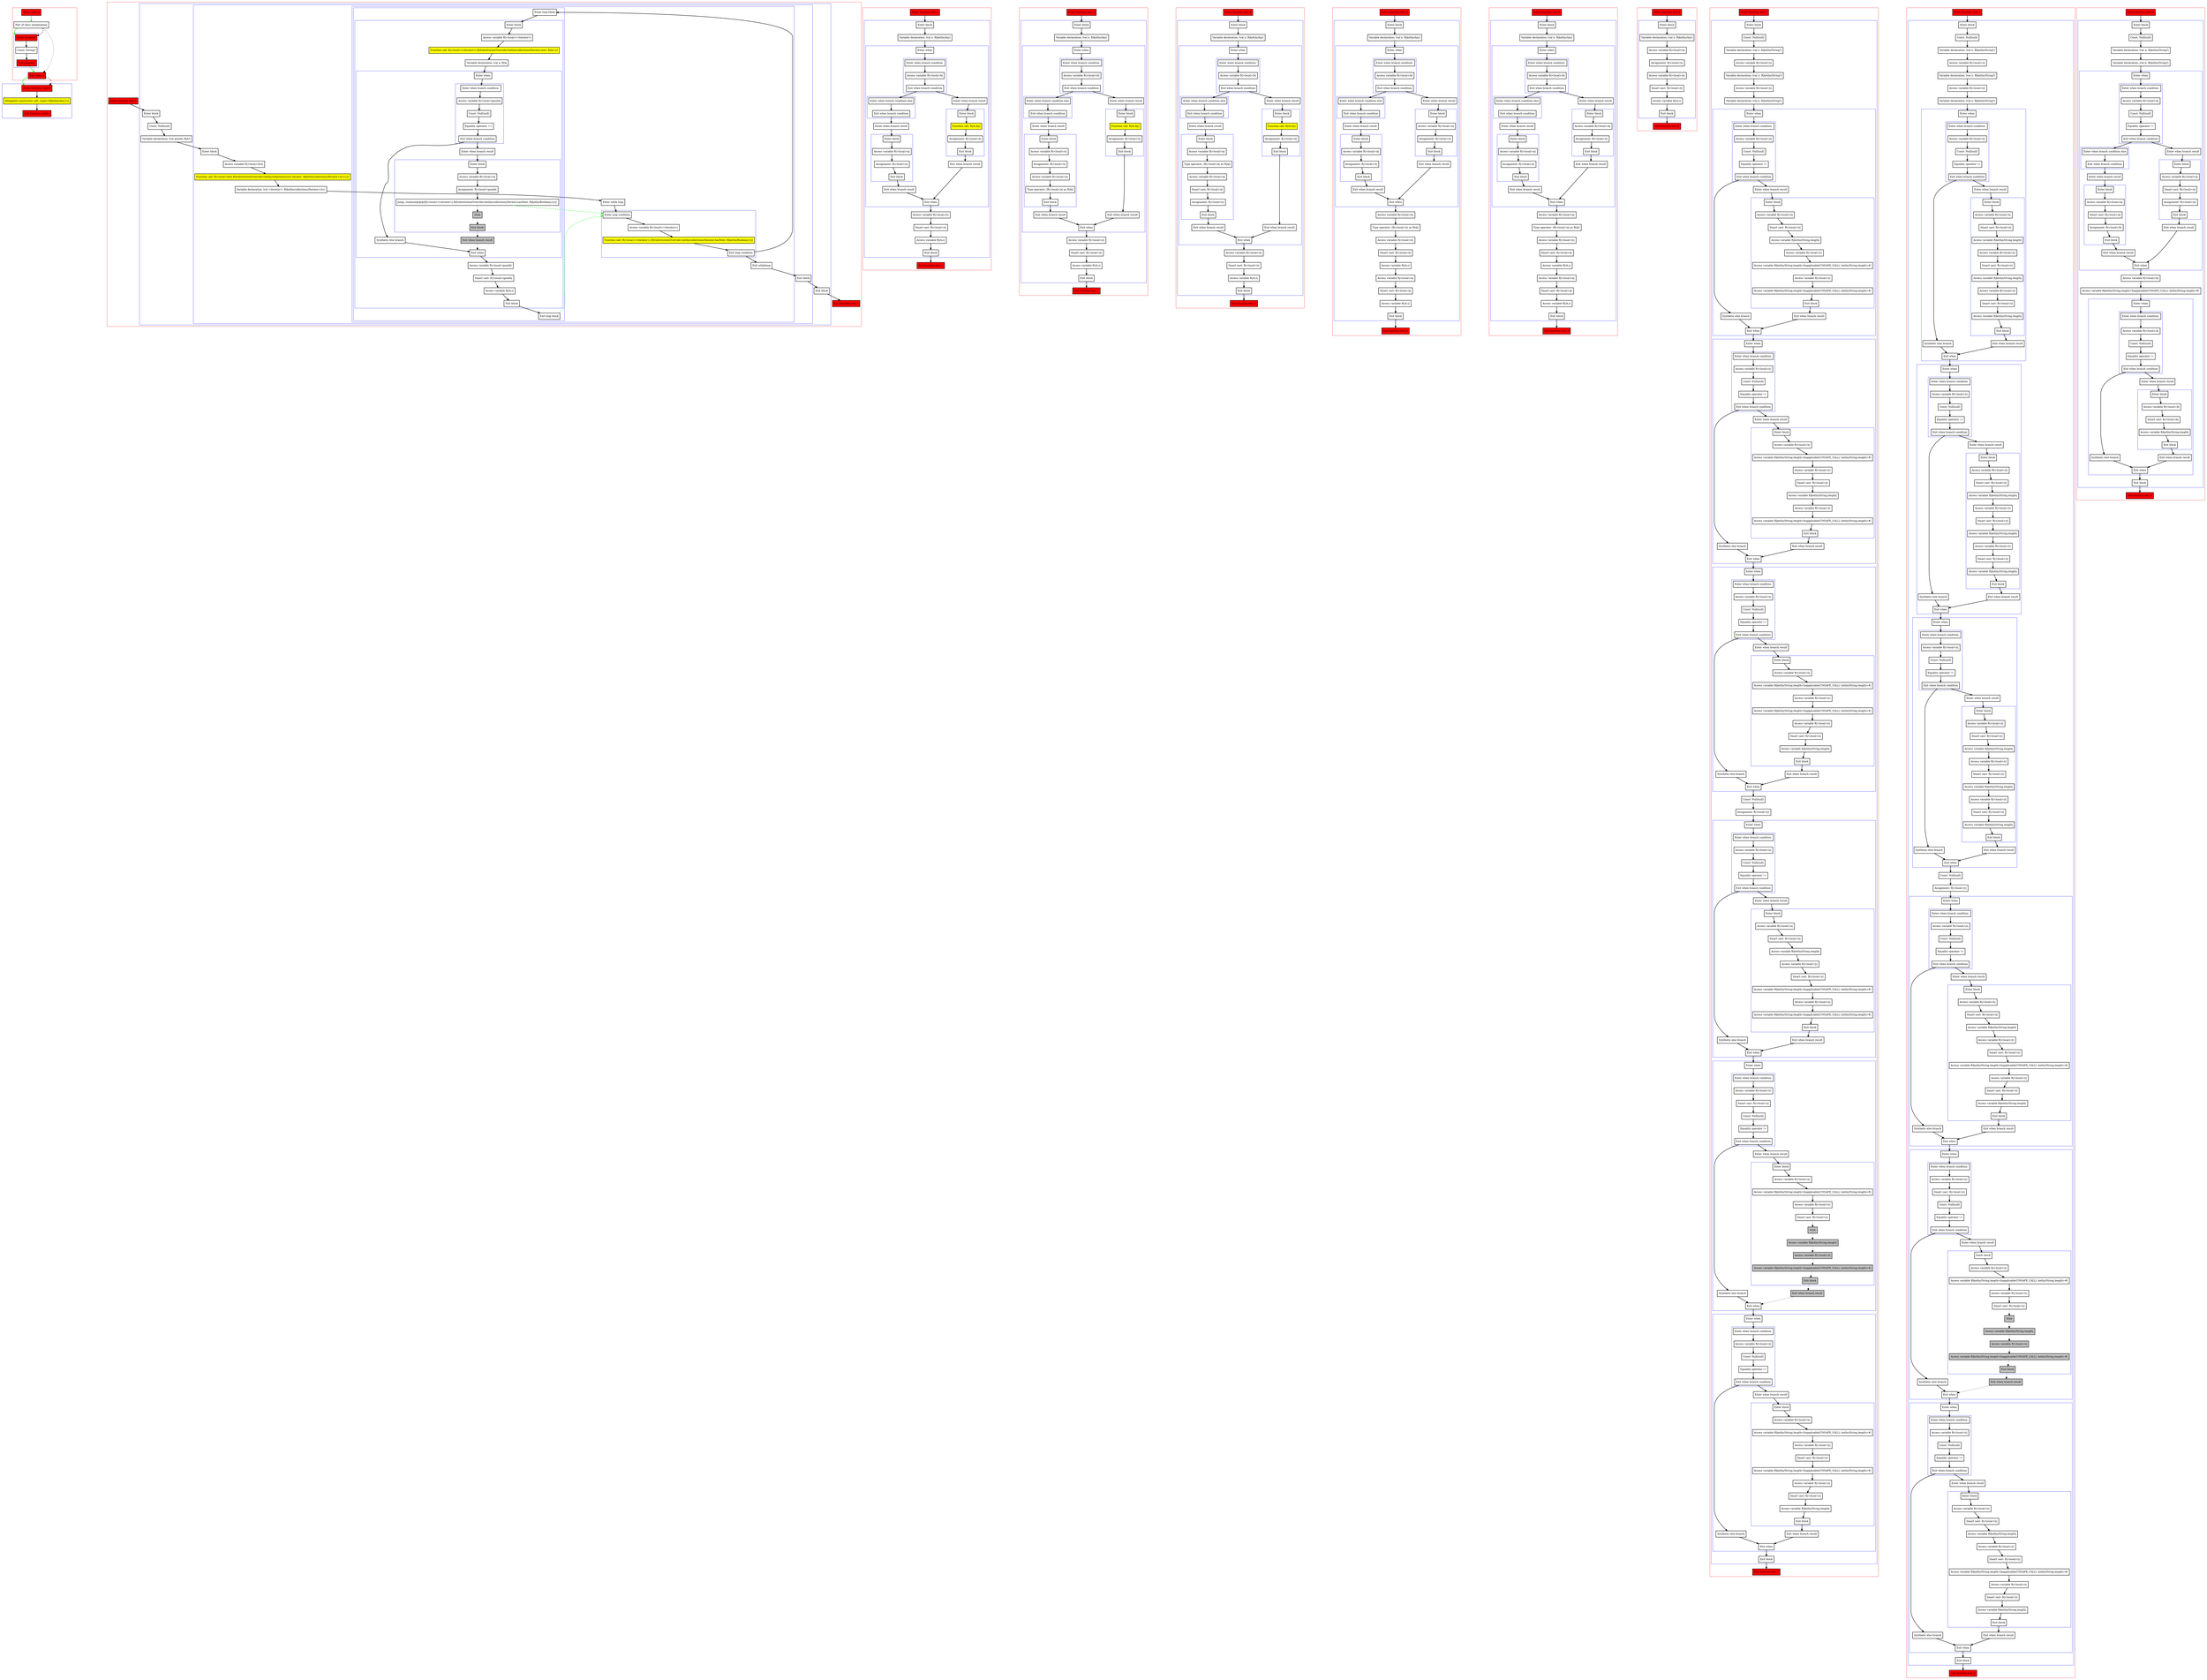 digraph boundSmartcastsInBranches_kt {
    graph [nodesep=3]
    node [shape=box penwidth=2]
    edge [penwidth=2]

    subgraph cluster_0 {
        color=red
        6 [label="Enter class A" style="filled" fillcolor=red];
        7 [label="Part of class initialization"];
        subgraph cluster_1 {
            color=blue
            3 [label="Enter property" style="filled" fillcolor=red];
            4 [label="Const: String()"];
            5 [label="Exit property" style="filled" fillcolor=red];
        }
        8 [label="Exit class A" style="filled" fillcolor=red];
    }
    subgraph cluster_2 {
        color=blue
        0 [label="Enter function <init>" style="filled" fillcolor=red];
        1 [label="Delegated constructor call: super<R|kotlin/Any|>()" style="filled" fillcolor=yellow];
        2 [label="Exit function <init>" style="filled" fillcolor=red];
    }
    6 -> {7} [color=green];
    7 -> {3} [color=green];
    7 -> {8} [style=dotted];
    7 -> {3} [style=dashed];
    8 -> {0} [color=green];
    8 -> {0} [style=dashed];
    3 -> {4};
    4 -> {5};
    5 -> {8} [color=green];
    0 -> {1};
    1 -> {2};

    subgraph cluster_3 {
        color=red
        9 [label="Enter function test_0" style="filled" fillcolor=red];
        subgraph cluster_4 {
            color=blue
            10 [label="Enter block"];
            11 [label="Const: Null(null)"];
            12 [label="Variable declaration: lvar goodA: R|A?|"];
            subgraph cluster_5 {
                color=blue
                13 [label="Enter block"];
                14 [label="Access variable R|<local>/list|"];
                15 [label="Function call: R|<local>/list|.R|SubstitutionOverride<kotlin/collections/List.iterator: R|kotlin/collections/Iterator<A>|>|()" style="filled" fillcolor=yellow];
                16 [label="Variable declaration: lval <iterator>: R|kotlin/collections/Iterator<A>|"];
                subgraph cluster_6 {
                    color=blue
                    17 [label="Enter while loop"];
                    subgraph cluster_7 {
                        color=blue
                        18 [label="Enter loop condition"];
                        19 [label="Access variable R|<local>/<iterator>|"];
                        20 [label="Function call: R|<local>/<iterator>|.R|SubstitutionOverride<kotlin/collections/Iterator.hasNext: R|kotlin/Boolean|>|()" style="filled" fillcolor=yellow];
                        21 [label="Exit loop condition"];
                    }
                    subgraph cluster_8 {
                        color=blue
                        22 [label="Enter loop block"];
                        subgraph cluster_9 {
                            color=blue
                            23 [label="Enter block"];
                            24 [label="Access variable R|<local>/<iterator>|"];
                            25 [label="Function call: R|<local>/<iterator>|.R|SubstitutionOverride<kotlin/collections/Iterator.next: R|A|>|()" style="filled" fillcolor=yellow];
                            26 [label="Variable declaration: lval a: R|A|"];
                            subgraph cluster_10 {
                                color=blue
                                27 [label="Enter when"];
                                subgraph cluster_11 {
                                    color=blue
                                    28 [label="Enter when branch condition "];
                                    29 [label="Access variable R|<local>/goodA|"];
                                    30 [label="Const: Null(null)"];
                                    31 [label="Equality operator =="];
                                    32 [label="Exit when branch condition"];
                                }
                                33 [label="Synthetic else branch"];
                                34 [label="Enter when branch result"];
                                subgraph cluster_12 {
                                    color=blue
                                    35 [label="Enter block"];
                                    36 [label="Access variable R|<local>/a|"];
                                    37 [label="Assignment: R|<local>/goodA|"];
                                    38 [label="Jump: continue@@@[R|<local>/<iterator>|.R|SubstitutionOverride<kotlin/collections/Iterator.hasNext: R|kotlin/Boolean|>|()] "];
                                    39 [label="Stub" style="filled" fillcolor=gray];
                                    40 [label="Exit block" style="filled" fillcolor=gray];
                                }
                                41 [label="Exit when branch result" style="filled" fillcolor=gray];
                                42 [label="Exit when"];
                            }
                            43 [label="Access variable R|<local>/goodA|"];
                            44 [label="Smart cast: R|<local>/goodA|"];
                            45 [label="Access variable R|/A.s|"];
                            46 [label="Exit block"];
                        }
                        47 [label="Exit loop block"];
                    }
                    48 [label="Exit whileloop"];
                }
                49 [label="Exit block"];
            }
            50 [label="Exit block"];
        }
        51 [label="Exit function test_0" style="filled" fillcolor=red];
    }
    9 -> {10};
    10 -> {11};
    11 -> {12};
    12 -> {13};
    13 -> {14};
    14 -> {15};
    15 -> {16};
    16 -> {17};
    17 -> {18};
    18 -> {19};
    19 -> {20};
    20 -> {21};
    21 -> {22 48};
    22 -> {23};
    23 -> {24};
    24 -> {25};
    25 -> {26};
    26 -> {27};
    27 -> {28};
    28 -> {29};
    29 -> {30};
    30 -> {31};
    31 -> {32};
    32 -> {33 34};
    33 -> {42};
    34 -> {35};
    35 -> {36};
    36 -> {37};
    37 -> {38};
    38 -> {18} [color=green style=dashed];
    38 -> {39} [style=dotted];
    39 -> {40} [style=dotted];
    40 -> {41} [style=dotted];
    41 -> {42} [style=dotted];
    42 -> {43};
    43 -> {44};
    44 -> {45};
    45 -> {46};
    46 -> {47};
    47 -> {18} [color=green style=dashed];
    48 -> {49};
    49 -> {50};
    50 -> {51};

    subgraph cluster_13 {
        color=red
        52 [label="Enter function test_1" style="filled" fillcolor=red];
        subgraph cluster_14 {
            color=blue
            53 [label="Enter block"];
            54 [label="Variable declaration: lval x: R|kotlin/Any|"];
            subgraph cluster_15 {
                color=blue
                55 [label="Enter when"];
                subgraph cluster_16 {
                    color=blue
                    56 [label="Enter when branch condition "];
                    57 [label="Access variable R|<local>/b|"];
                    58 [label="Exit when branch condition"];
                }
                subgraph cluster_17 {
                    color=blue
                    59 [label="Enter when branch condition else"];
                    60 [label="Exit when branch condition"];
                }
                61 [label="Enter when branch result"];
                subgraph cluster_18 {
                    color=blue
                    62 [label="Enter block"];
                    63 [label="Access variable R|<local>/a|"];
                    64 [label="Assignment: R|<local>/x|"];
                    65 [label="Exit block"];
                }
                66 [label="Exit when branch result"];
                67 [label="Enter when branch result"];
                subgraph cluster_19 {
                    color=blue
                    68 [label="Enter block"];
                    69 [label="Function call: R|/A.A|()" style="filled" fillcolor=yellow];
                    70 [label="Assignment: R|<local>/x|"];
                    71 [label="Exit block"];
                }
                72 [label="Exit when branch result"];
                73 [label="Exit when"];
            }
            74 [label="Access variable R|<local>/x|"];
            75 [label="Smart cast: R|<local>/x|"];
            76 [label="Access variable R|/A.s|"];
            77 [label="Exit block"];
        }
        78 [label="Exit function test_1" style="filled" fillcolor=red];
    }
    52 -> {53};
    53 -> {54};
    54 -> {55};
    55 -> {56};
    56 -> {57};
    57 -> {58};
    58 -> {59 67};
    59 -> {60};
    60 -> {61};
    61 -> {62};
    62 -> {63};
    63 -> {64};
    64 -> {65};
    65 -> {66};
    66 -> {73};
    67 -> {68};
    68 -> {69};
    69 -> {70};
    70 -> {71};
    71 -> {72};
    72 -> {73};
    73 -> {74};
    74 -> {75};
    75 -> {76};
    76 -> {77};
    77 -> {78};

    subgraph cluster_20 {
        color=red
        79 [label="Enter function test_2" style="filled" fillcolor=red];
        subgraph cluster_21 {
            color=blue
            80 [label="Enter block"];
            81 [label="Variable declaration: lval x: R|kotlin/Any|"];
            subgraph cluster_22 {
                color=blue
                82 [label="Enter when"];
                subgraph cluster_23 {
                    color=blue
                    83 [label="Enter when branch condition "];
                    84 [label="Access variable R|<local>/b|"];
                    85 [label="Exit when branch condition"];
                }
                subgraph cluster_24 {
                    color=blue
                    86 [label="Enter when branch condition else"];
                    87 [label="Exit when branch condition"];
                }
                88 [label="Enter when branch result"];
                subgraph cluster_25 {
                    color=blue
                    89 [label="Enter block"];
                    90 [label="Access variable R|<local>/a|"];
                    91 [label="Assignment: R|<local>/x|"];
                    92 [label="Access variable R|<local>/a|"];
                    93 [label="Type operator: (R|<local>/a| as R|A|)"];
                    94 [label="Exit block"];
                }
                95 [label="Exit when branch result"];
                96 [label="Enter when branch result"];
                subgraph cluster_26 {
                    color=blue
                    97 [label="Enter block"];
                    98 [label="Function call: R|/A.A|()" style="filled" fillcolor=yellow];
                    99 [label="Assignment: R|<local>/x|"];
                    100 [label="Exit block"];
                }
                101 [label="Exit when branch result"];
                102 [label="Exit when"];
            }
            103 [label="Access variable R|<local>/x|"];
            104 [label="Smart cast: R|<local>/x|"];
            105 [label="Access variable R|/A.s|"];
            106 [label="Exit block"];
        }
        107 [label="Exit function test_2" style="filled" fillcolor=red];
    }
    79 -> {80};
    80 -> {81};
    81 -> {82};
    82 -> {83};
    83 -> {84};
    84 -> {85};
    85 -> {86 96};
    86 -> {87};
    87 -> {88};
    88 -> {89};
    89 -> {90};
    90 -> {91};
    91 -> {92};
    92 -> {93};
    93 -> {94};
    94 -> {95};
    95 -> {102};
    96 -> {97};
    97 -> {98};
    98 -> {99};
    99 -> {100};
    100 -> {101};
    101 -> {102};
    102 -> {103};
    103 -> {104};
    104 -> {105};
    105 -> {106};
    106 -> {107};

    subgraph cluster_27 {
        color=red
        108 [label="Enter function test_3" style="filled" fillcolor=red];
        subgraph cluster_28 {
            color=blue
            109 [label="Enter block"];
            110 [label="Variable declaration: lval x: R|kotlin/Any|"];
            subgraph cluster_29 {
                color=blue
                111 [label="Enter when"];
                subgraph cluster_30 {
                    color=blue
                    112 [label="Enter when branch condition "];
                    113 [label="Access variable R|<local>/b|"];
                    114 [label="Exit when branch condition"];
                }
                subgraph cluster_31 {
                    color=blue
                    115 [label="Enter when branch condition else"];
                    116 [label="Exit when branch condition"];
                }
                117 [label="Enter when branch result"];
                subgraph cluster_32 {
                    color=blue
                    118 [label="Enter block"];
                    119 [label="Access variable R|<local>/a|"];
                    120 [label="Type operator: (R|<local>/a| as R|A|)"];
                    121 [label="Access variable R|<local>/a|"];
                    122 [label="Smart cast: R|<local>/a|"];
                    123 [label="Assignment: R|<local>/x|"];
                    124 [label="Exit block"];
                }
                125 [label="Exit when branch result"];
                126 [label="Enter when branch result"];
                subgraph cluster_33 {
                    color=blue
                    127 [label="Enter block"];
                    128 [label="Function call: R|/A.A|()" style="filled" fillcolor=yellow];
                    129 [label="Assignment: R|<local>/x|"];
                    130 [label="Exit block"];
                }
                131 [label="Exit when branch result"];
                132 [label="Exit when"];
            }
            133 [label="Access variable R|<local>/x|"];
            134 [label="Smart cast: R|<local>/x|"];
            135 [label="Access variable R|/A.s|"];
            136 [label="Exit block"];
        }
        137 [label="Exit function test_3" style="filled" fillcolor=red];
    }
    108 -> {109};
    109 -> {110};
    110 -> {111};
    111 -> {112};
    112 -> {113};
    113 -> {114};
    114 -> {115 126};
    115 -> {116};
    116 -> {117};
    117 -> {118};
    118 -> {119};
    119 -> {120};
    120 -> {121};
    121 -> {122};
    122 -> {123};
    123 -> {124};
    124 -> {125};
    125 -> {132};
    126 -> {127};
    127 -> {128};
    128 -> {129};
    129 -> {130};
    130 -> {131};
    131 -> {132};
    132 -> {133};
    133 -> {134};
    134 -> {135};
    135 -> {136};
    136 -> {137};

    subgraph cluster_34 {
        color=red
        138 [label="Enter function test_4" style="filled" fillcolor=red];
        subgraph cluster_35 {
            color=blue
            139 [label="Enter block"];
            140 [label="Variable declaration: lval x: R|kotlin/Any|"];
            subgraph cluster_36 {
                color=blue
                141 [label="Enter when"];
                subgraph cluster_37 {
                    color=blue
                    142 [label="Enter when branch condition "];
                    143 [label="Access variable R|<local>/b|"];
                    144 [label="Exit when branch condition"];
                }
                subgraph cluster_38 {
                    color=blue
                    145 [label="Enter when branch condition else"];
                    146 [label="Exit when branch condition"];
                }
                147 [label="Enter when branch result"];
                subgraph cluster_39 {
                    color=blue
                    148 [label="Enter block"];
                    149 [label="Access variable R|<local>/a|"];
                    150 [label="Assignment: R|<local>/x|"];
                    151 [label="Exit block"];
                }
                152 [label="Exit when branch result"];
                153 [label="Enter when branch result"];
                subgraph cluster_40 {
                    color=blue
                    154 [label="Enter block"];
                    155 [label="Access variable R|<local>/a|"];
                    156 [label="Assignment: R|<local>/x|"];
                    157 [label="Exit block"];
                }
                158 [label="Exit when branch result"];
                159 [label="Exit when"];
            }
            160 [label="Access variable R|<local>/x|"];
            161 [label="Type operator: (R|<local>/x| as R|A|)"];
            162 [label="Access variable R|<local>/x|"];
            163 [label="Smart cast: R|<local>/x|"];
            164 [label="Access variable R|/A.s|"];
            165 [label="Access variable R|<local>/a|"];
            166 [label="Smart cast: R|<local>/a|"];
            167 [label="Access variable R|/A.s|"];
            168 [label="Exit block"];
        }
        169 [label="Exit function test_4" style="filled" fillcolor=red];
    }
    138 -> {139};
    139 -> {140};
    140 -> {141};
    141 -> {142};
    142 -> {143};
    143 -> {144};
    144 -> {145 153};
    145 -> {146};
    146 -> {147};
    147 -> {148};
    148 -> {149};
    149 -> {150};
    150 -> {151};
    151 -> {152};
    152 -> {159};
    153 -> {154};
    154 -> {155};
    155 -> {156};
    156 -> {157};
    157 -> {158};
    158 -> {159};
    159 -> {160};
    160 -> {161};
    161 -> {162};
    162 -> {163};
    163 -> {164};
    164 -> {165};
    165 -> {166};
    166 -> {167};
    167 -> {168};
    168 -> {169};

    subgraph cluster_41 {
        color=red
        170 [label="Enter function test_5" style="filled" fillcolor=red];
        subgraph cluster_42 {
            color=blue
            171 [label="Enter block"];
            172 [label="Variable declaration: lval x: R|kotlin/Any|"];
            subgraph cluster_43 {
                color=blue
                173 [label="Enter when"];
                subgraph cluster_44 {
                    color=blue
                    174 [label="Enter when branch condition "];
                    175 [label="Access variable R|<local>/b|"];
                    176 [label="Exit when branch condition"];
                }
                subgraph cluster_45 {
                    color=blue
                    177 [label="Enter when branch condition else"];
                    178 [label="Exit when branch condition"];
                }
                179 [label="Enter when branch result"];
                subgraph cluster_46 {
                    color=blue
                    180 [label="Enter block"];
                    181 [label="Access variable R|<local>/a|"];
                    182 [label="Assignment: R|<local>/x|"];
                    183 [label="Exit block"];
                }
                184 [label="Exit when branch result"];
                185 [label="Enter when branch result"];
                subgraph cluster_47 {
                    color=blue
                    186 [label="Enter block"];
                    187 [label="Access variable R|<local>/a|"];
                    188 [label="Assignment: R|<local>/x|"];
                    189 [label="Exit block"];
                }
                190 [label="Exit when branch result"];
                191 [label="Exit when"];
            }
            192 [label="Access variable R|<local>/a|"];
            193 [label="Type operator: (R|<local>/a| as R|A|)"];
            194 [label="Access variable R|<local>/x|"];
            195 [label="Smart cast: R|<local>/x|"];
            196 [label="Access variable R|/A.s|"];
            197 [label="Access variable R|<local>/a|"];
            198 [label="Smart cast: R|<local>/a|"];
            199 [label="Access variable R|/A.s|"];
            200 [label="Exit block"];
        }
        201 [label="Exit function test_5" style="filled" fillcolor=red];
    }
    170 -> {171};
    171 -> {172};
    172 -> {173};
    173 -> {174};
    174 -> {175};
    175 -> {176};
    176 -> {177 185};
    177 -> {178};
    178 -> {179};
    179 -> {180};
    180 -> {181};
    181 -> {182};
    182 -> {183};
    183 -> {184};
    184 -> {191};
    185 -> {186};
    186 -> {187};
    187 -> {188};
    188 -> {189};
    189 -> {190};
    190 -> {191};
    191 -> {192};
    192 -> {193};
    193 -> {194};
    194 -> {195};
    195 -> {196};
    196 -> {197};
    197 -> {198};
    198 -> {199};
    199 -> {200};
    200 -> {201};

    subgraph cluster_48 {
        color=red
        202 [label="Enter function test_6" style="filled" fillcolor=red];
        subgraph cluster_49 {
            color=blue
            203 [label="Enter block"];
            204 [label="Variable declaration: lval x: R|kotlin/Any|"];
            205 [label="Access variable R|<local>/a|"];
            206 [label="Assignment: R|<local>/x|"];
            207 [label="Access variable R|<local>/x|"];
            208 [label="Smart cast: R|<local>/x|"];
            209 [label="Access variable R|/A.s|"];
            210 [label="Exit block"];
        }
        211 [label="Exit function test_6" style="filled" fillcolor=red];
    }
    202 -> {203};
    203 -> {204};
    204 -> {205};
    205 -> {206};
    206 -> {207};
    207 -> {208};
    208 -> {209};
    209 -> {210};
    210 -> {211};

    subgraph cluster_50 {
        color=red
        212 [label="Enter function test_7" style="filled" fillcolor=red];
        subgraph cluster_51 {
            color=blue
            213 [label="Enter block"];
            214 [label="Const: Null(null)"];
            215 [label="Variable declaration: lval z: R|kotlin/String?|"];
            216 [label="Access variable R|<local>/z|"];
            217 [label="Variable declaration: lvar y: R|kotlin/String?|"];
            218 [label="Access variable R|<local>/y|"];
            219 [label="Variable declaration: lval x: R|kotlin/String?|"];
            subgraph cluster_52 {
                color=blue
                220 [label="Enter when"];
                subgraph cluster_53 {
                    color=blue
                    221 [label="Enter when branch condition "];
                    222 [label="Access variable R|<local>/x|"];
                    223 [label="Const: Null(null)"];
                    224 [label="Equality operator !="];
                    225 [label="Exit when branch condition"];
                }
                226 [label="Synthetic else branch"];
                227 [label="Enter when branch result"];
                subgraph cluster_54 {
                    color=blue
                    228 [label="Enter block"];
                    229 [label="Access variable R|<local>/x|"];
                    230 [label="Smart cast: R|<local>/x|"];
                    231 [label="Access variable R|kotlin/String.length|"];
                    232 [label="Access variable R|<local>/y|"];
                    233 [label="Access variable R|kotlin/String.length<Inapplicable(UNSAFE_CALL): kotlin/String.length>#|"];
                    234 [label="Access variable R|<local>/z|"];
                    235 [label="Access variable R|kotlin/String.length<Inapplicable(UNSAFE_CALL): kotlin/String.length>#|"];
                    236 [label="Exit block"];
                }
                237 [label="Exit when branch result"];
                238 [label="Exit when"];
            }
            subgraph cluster_55 {
                color=blue
                239 [label="Enter when"];
                subgraph cluster_56 {
                    color=blue
                    240 [label="Enter when branch condition "];
                    241 [label="Access variable R|<local>/y|"];
                    242 [label="Const: Null(null)"];
                    243 [label="Equality operator !="];
                    244 [label="Exit when branch condition"];
                }
                245 [label="Synthetic else branch"];
                246 [label="Enter when branch result"];
                subgraph cluster_57 {
                    color=blue
                    247 [label="Enter block"];
                    248 [label="Access variable R|<local>/x|"];
                    249 [label="Access variable R|kotlin/String.length<Inapplicable(UNSAFE_CALL): kotlin/String.length>#|"];
                    250 [label="Access variable R|<local>/y|"];
                    251 [label="Smart cast: R|<local>/y|"];
                    252 [label="Access variable R|kotlin/String.length|"];
                    253 [label="Access variable R|<local>/z|"];
                    254 [label="Access variable R|kotlin/String.length<Inapplicable(UNSAFE_CALL): kotlin/String.length>#|"];
                    255 [label="Exit block"];
                }
                256 [label="Exit when branch result"];
                257 [label="Exit when"];
            }
            subgraph cluster_58 {
                color=blue
                258 [label="Enter when"];
                subgraph cluster_59 {
                    color=blue
                    259 [label="Enter when branch condition "];
                    260 [label="Access variable R|<local>/z|"];
                    261 [label="Const: Null(null)"];
                    262 [label="Equality operator !="];
                    263 [label="Exit when branch condition"];
                }
                264 [label="Synthetic else branch"];
                265 [label="Enter when branch result"];
                subgraph cluster_60 {
                    color=blue
                    266 [label="Enter block"];
                    267 [label="Access variable R|<local>/x|"];
                    268 [label="Access variable R|kotlin/String.length<Inapplicable(UNSAFE_CALL): kotlin/String.length>#|"];
                    269 [label="Access variable R|<local>/y|"];
                    270 [label="Access variable R|kotlin/String.length<Inapplicable(UNSAFE_CALL): kotlin/String.length>#|"];
                    271 [label="Access variable R|<local>/z|"];
                    272 [label="Smart cast: R|<local>/z|"];
                    273 [label="Access variable R|kotlin/String.length|"];
                    274 [label="Exit block"];
                }
                275 [label="Exit when branch result"];
                276 [label="Exit when"];
            }
            277 [label="Const: Null(null)"];
            278 [label="Assignment: R|<local>/y|"];
            subgraph cluster_61 {
                color=blue
                279 [label="Enter when"];
                subgraph cluster_62 {
                    color=blue
                    280 [label="Enter when branch condition "];
                    281 [label="Access variable R|<local>/x|"];
                    282 [label="Const: Null(null)"];
                    283 [label="Equality operator !="];
                    284 [label="Exit when branch condition"];
                }
                285 [label="Synthetic else branch"];
                286 [label="Enter when branch result"];
                subgraph cluster_63 {
                    color=blue
                    287 [label="Enter block"];
                    288 [label="Access variable R|<local>/x|"];
                    289 [label="Smart cast: R|<local>/x|"];
                    290 [label="Access variable R|kotlin/String.length|"];
                    291 [label="Access variable R|<local>/y|"];
                    292 [label="Smart cast: R|<local>/y|"];
                    293 [label="Access variable R|kotlin/String.length<Inapplicable(UNSAFE_CALL): kotlin/String.length>#|"];
                    294 [label="Access variable R|<local>/z|"];
                    295 [label="Access variable R|kotlin/String.length<Inapplicable(UNSAFE_CALL): kotlin/String.length>#|"];
                    296 [label="Exit block"];
                }
                297 [label="Exit when branch result"];
                298 [label="Exit when"];
            }
            subgraph cluster_64 {
                color=blue
                299 [label="Enter when"];
                subgraph cluster_65 {
                    color=blue
                    300 [label="Enter when branch condition "];
                    301 [label="Access variable R|<local>/y|"];
                    302 [label="Smart cast: R|<local>/y|"];
                    303 [label="Const: Null(null)"];
                    304 [label="Equality operator !="];
                    305 [label="Exit when branch condition"];
                }
                306 [label="Synthetic else branch"];
                307 [label="Enter when branch result"];
                subgraph cluster_66 {
                    color=blue
                    308 [label="Enter block"];
                    309 [label="Access variable R|<local>/x|"];
                    310 [label="Access variable R|kotlin/String.length<Inapplicable(UNSAFE_CALL): kotlin/String.length>#|"];
                    311 [label="Access variable R|<local>/y|"];
                    312 [label="Smart cast: R|<local>/y|"];
                    313 [label="Stub" style="filled" fillcolor=gray];
                    314 [label="Access variable R|kotlin/String.length|" style="filled" fillcolor=gray];
                    315 [label="Access variable R|<local>/z|" style="filled" fillcolor=gray];
                    316 [label="Access variable R|kotlin/String.length<Inapplicable(UNSAFE_CALL): kotlin/String.length>#|" style="filled" fillcolor=gray];
                    317 [label="Exit block" style="filled" fillcolor=gray];
                }
                318 [label="Exit when branch result" style="filled" fillcolor=gray];
                319 [label="Exit when"];
            }
            subgraph cluster_67 {
                color=blue
                320 [label="Enter when"];
                subgraph cluster_68 {
                    color=blue
                    321 [label="Enter when branch condition "];
                    322 [label="Access variable R|<local>/z|"];
                    323 [label="Const: Null(null)"];
                    324 [label="Equality operator !="];
                    325 [label="Exit when branch condition"];
                }
                326 [label="Synthetic else branch"];
                327 [label="Enter when branch result"];
                subgraph cluster_69 {
                    color=blue
                    328 [label="Enter block"];
                    329 [label="Access variable R|<local>/x|"];
                    330 [label="Access variable R|kotlin/String.length<Inapplicable(UNSAFE_CALL): kotlin/String.length>#|"];
                    331 [label="Access variable R|<local>/y|"];
                    332 [label="Smart cast: R|<local>/y|"];
                    333 [label="Access variable R|kotlin/String.length<Inapplicable(UNSAFE_CALL): kotlin/String.length>#|"];
                    334 [label="Access variable R|<local>/z|"];
                    335 [label="Smart cast: R|<local>/z|"];
                    336 [label="Access variable R|kotlin/String.length|"];
                    337 [label="Exit block"];
                }
                338 [label="Exit when branch result"];
                339 [label="Exit when"];
            }
            340 [label="Exit block"];
        }
        341 [label="Exit function test_7" style="filled" fillcolor=red];
    }
    212 -> {213};
    213 -> {214};
    214 -> {215};
    215 -> {216};
    216 -> {217};
    217 -> {218};
    218 -> {219};
    219 -> {220};
    220 -> {221};
    221 -> {222};
    222 -> {223};
    223 -> {224};
    224 -> {225};
    225 -> {226 227};
    226 -> {238};
    227 -> {228};
    228 -> {229};
    229 -> {230};
    230 -> {231};
    231 -> {232};
    232 -> {233};
    233 -> {234};
    234 -> {235};
    235 -> {236};
    236 -> {237};
    237 -> {238};
    238 -> {239};
    239 -> {240};
    240 -> {241};
    241 -> {242};
    242 -> {243};
    243 -> {244};
    244 -> {245 246};
    245 -> {257};
    246 -> {247};
    247 -> {248};
    248 -> {249};
    249 -> {250};
    250 -> {251};
    251 -> {252};
    252 -> {253};
    253 -> {254};
    254 -> {255};
    255 -> {256};
    256 -> {257};
    257 -> {258};
    258 -> {259};
    259 -> {260};
    260 -> {261};
    261 -> {262};
    262 -> {263};
    263 -> {264 265};
    264 -> {276};
    265 -> {266};
    266 -> {267};
    267 -> {268};
    268 -> {269};
    269 -> {270};
    270 -> {271};
    271 -> {272};
    272 -> {273};
    273 -> {274};
    274 -> {275};
    275 -> {276};
    276 -> {277};
    277 -> {278};
    278 -> {279};
    279 -> {280};
    280 -> {281};
    281 -> {282};
    282 -> {283};
    283 -> {284};
    284 -> {285 286};
    285 -> {298};
    286 -> {287};
    287 -> {288};
    288 -> {289};
    289 -> {290};
    290 -> {291};
    291 -> {292};
    292 -> {293};
    293 -> {294};
    294 -> {295};
    295 -> {296};
    296 -> {297};
    297 -> {298};
    298 -> {299};
    299 -> {300};
    300 -> {301};
    301 -> {302};
    302 -> {303};
    303 -> {304};
    304 -> {305};
    305 -> {306 307};
    306 -> {319};
    307 -> {308};
    308 -> {309};
    309 -> {310};
    310 -> {311};
    311 -> {312};
    312 -> {313} [style=dotted];
    313 -> {314} [style=dotted];
    314 -> {315} [style=dotted];
    315 -> {316} [style=dotted];
    316 -> {317} [style=dotted];
    317 -> {318} [style=dotted];
    318 -> {319} [style=dotted];
    319 -> {320};
    320 -> {321};
    321 -> {322};
    322 -> {323};
    323 -> {324};
    324 -> {325};
    325 -> {326 327};
    326 -> {339};
    327 -> {328};
    328 -> {329};
    329 -> {330};
    330 -> {331};
    331 -> {332};
    332 -> {333};
    333 -> {334};
    334 -> {335};
    335 -> {336};
    336 -> {337};
    337 -> {338};
    338 -> {339};
    339 -> {340};
    340 -> {341};

    subgraph cluster_70 {
        color=red
        342 [label="Enter function test_8" style="filled" fillcolor=red];
        subgraph cluster_71 {
            color=blue
            343 [label="Enter block"];
            344 [label="Const: Null(null)"];
            345 [label="Variable declaration: lval z: R|kotlin/String?|"];
            346 [label="Access variable R|<local>/z|"];
            347 [label="Variable declaration: lvar y: R|kotlin/String?|"];
            348 [label="Access variable R|<local>/y|"];
            349 [label="Variable declaration: lval x: R|kotlin/String?|"];
            subgraph cluster_72 {
                color=blue
                350 [label="Enter when"];
                subgraph cluster_73 {
                    color=blue
                    351 [label="Enter when branch condition "];
                    352 [label="Access variable R|<local>/x|"];
                    353 [label="Const: Null(null)"];
                    354 [label="Equality operator !="];
                    355 [label="Exit when branch condition"];
                }
                356 [label="Synthetic else branch"];
                357 [label="Enter when branch result"];
                subgraph cluster_74 {
                    color=blue
                    358 [label="Enter block"];
                    359 [label="Access variable R|<local>/x|"];
                    360 [label="Smart cast: R|<local>/x|"];
                    361 [label="Access variable R|kotlin/String.length|"];
                    362 [label="Access variable R|<local>/y|"];
                    363 [label="Smart cast: R|<local>/y|"];
                    364 [label="Access variable R|kotlin/String.length|"];
                    365 [label="Access variable R|<local>/z|"];
                    366 [label="Smart cast: R|<local>/z|"];
                    367 [label="Access variable R|kotlin/String.length|"];
                    368 [label="Exit block"];
                }
                369 [label="Exit when branch result"];
                370 [label="Exit when"];
            }
            subgraph cluster_75 {
                color=blue
                371 [label="Enter when"];
                subgraph cluster_76 {
                    color=blue
                    372 [label="Enter when branch condition "];
                    373 [label="Access variable R|<local>/y|"];
                    374 [label="Const: Null(null)"];
                    375 [label="Equality operator !="];
                    376 [label="Exit when branch condition"];
                }
                377 [label="Synthetic else branch"];
                378 [label="Enter when branch result"];
                subgraph cluster_77 {
                    color=blue
                    379 [label="Enter block"];
                    380 [label="Access variable R|<local>/x|"];
                    381 [label="Smart cast: R|<local>/x|"];
                    382 [label="Access variable R|kotlin/String.length|"];
                    383 [label="Access variable R|<local>/y|"];
                    384 [label="Smart cast: R|<local>/y|"];
                    385 [label="Access variable R|kotlin/String.length|"];
                    386 [label="Access variable R|<local>/z|"];
                    387 [label="Smart cast: R|<local>/z|"];
                    388 [label="Access variable R|kotlin/String.length|"];
                    389 [label="Exit block"];
                }
                390 [label="Exit when branch result"];
                391 [label="Exit when"];
            }
            subgraph cluster_78 {
                color=blue
                392 [label="Enter when"];
                subgraph cluster_79 {
                    color=blue
                    393 [label="Enter when branch condition "];
                    394 [label="Access variable R|<local>/z|"];
                    395 [label="Const: Null(null)"];
                    396 [label="Equality operator !="];
                    397 [label="Exit when branch condition"];
                }
                398 [label="Synthetic else branch"];
                399 [label="Enter when branch result"];
                subgraph cluster_80 {
                    color=blue
                    400 [label="Enter block"];
                    401 [label="Access variable R|<local>/x|"];
                    402 [label="Smart cast: R|<local>/x|"];
                    403 [label="Access variable R|kotlin/String.length|"];
                    404 [label="Access variable R|<local>/y|"];
                    405 [label="Smart cast: R|<local>/y|"];
                    406 [label="Access variable R|kotlin/String.length|"];
                    407 [label="Access variable R|<local>/z|"];
                    408 [label="Smart cast: R|<local>/z|"];
                    409 [label="Access variable R|kotlin/String.length|"];
                    410 [label="Exit block"];
                }
                411 [label="Exit when branch result"];
                412 [label="Exit when"];
            }
            413 [label="Const: Null(null)"];
            414 [label="Assignment: R|<local>/y|"];
            subgraph cluster_81 {
                color=blue
                415 [label="Enter when"];
                subgraph cluster_82 {
                    color=blue
                    416 [label="Enter when branch condition "];
                    417 [label="Access variable R|<local>/x|"];
                    418 [label="Const: Null(null)"];
                    419 [label="Equality operator !="];
                    420 [label="Exit when branch condition"];
                }
                421 [label="Synthetic else branch"];
                422 [label="Enter when branch result"];
                subgraph cluster_83 {
                    color=blue
                    423 [label="Enter block"];
                    424 [label="Access variable R|<local>/x|"];
                    425 [label="Smart cast: R|<local>/x|"];
                    426 [label="Access variable R|kotlin/String.length|"];
                    427 [label="Access variable R|<local>/y|"];
                    428 [label="Smart cast: R|<local>/y|"];
                    429 [label="Access variable R|kotlin/String.length<Inapplicable(UNSAFE_CALL): kotlin/String.length>#|"];
                    430 [label="Access variable R|<local>/z|"];
                    431 [label="Smart cast: R|<local>/z|"];
                    432 [label="Access variable R|kotlin/String.length|"];
                    433 [label="Exit block"];
                }
                434 [label="Exit when branch result"];
                435 [label="Exit when"];
            }
            subgraph cluster_84 {
                color=blue
                436 [label="Enter when"];
                subgraph cluster_85 {
                    color=blue
                    437 [label="Enter when branch condition "];
                    438 [label="Access variable R|<local>/y|"];
                    439 [label="Smart cast: R|<local>/y|"];
                    440 [label="Const: Null(null)"];
                    441 [label="Equality operator !="];
                    442 [label="Exit when branch condition"];
                }
                443 [label="Synthetic else branch"];
                444 [label="Enter when branch result"];
                subgraph cluster_86 {
                    color=blue
                    445 [label="Enter block"];
                    446 [label="Access variable R|<local>/x|"];
                    447 [label="Access variable R|kotlin/String.length<Inapplicable(UNSAFE_CALL): kotlin/String.length>#|"];
                    448 [label="Access variable R|<local>/y|"];
                    449 [label="Smart cast: R|<local>/y|"];
                    450 [label="Stub" style="filled" fillcolor=gray];
                    451 [label="Access variable R|kotlin/String.length|" style="filled" fillcolor=gray];
                    452 [label="Access variable R|<local>/z|" style="filled" fillcolor=gray];
                    453 [label="Access variable R|kotlin/String.length<Inapplicable(UNSAFE_CALL): kotlin/String.length>#|" style="filled" fillcolor=gray];
                    454 [label="Exit block" style="filled" fillcolor=gray];
                }
                455 [label="Exit when branch result" style="filled" fillcolor=gray];
                456 [label="Exit when"];
            }
            subgraph cluster_87 {
                color=blue
                457 [label="Enter when"];
                subgraph cluster_88 {
                    color=blue
                    458 [label="Enter when branch condition "];
                    459 [label="Access variable R|<local>/z|"];
                    460 [label="Const: Null(null)"];
                    461 [label="Equality operator !="];
                    462 [label="Exit when branch condition"];
                }
                463 [label="Synthetic else branch"];
                464 [label="Enter when branch result"];
                subgraph cluster_89 {
                    color=blue
                    465 [label="Enter block"];
                    466 [label="Access variable R|<local>/x|"];
                    467 [label="Smart cast: R|<local>/x|"];
                    468 [label="Access variable R|kotlin/String.length|"];
                    469 [label="Access variable R|<local>/y|"];
                    470 [label="Smart cast: R|<local>/y|"];
                    471 [label="Access variable R|kotlin/String.length<Inapplicable(UNSAFE_CALL): kotlin/String.length>#|"];
                    472 [label="Access variable R|<local>/z|"];
                    473 [label="Smart cast: R|<local>/z|"];
                    474 [label="Access variable R|kotlin/String.length|"];
                    475 [label="Exit block"];
                }
                476 [label="Exit when branch result"];
                477 [label="Exit when"];
            }
            478 [label="Exit block"];
        }
        479 [label="Exit function test_8" style="filled" fillcolor=red];
    }
    342 -> {343};
    343 -> {344};
    344 -> {345};
    345 -> {346};
    346 -> {347};
    347 -> {348};
    348 -> {349};
    349 -> {350};
    350 -> {351};
    351 -> {352};
    352 -> {353};
    353 -> {354};
    354 -> {355};
    355 -> {356 357};
    356 -> {370};
    357 -> {358};
    358 -> {359};
    359 -> {360};
    360 -> {361};
    361 -> {362};
    362 -> {363};
    363 -> {364};
    364 -> {365};
    365 -> {366};
    366 -> {367};
    367 -> {368};
    368 -> {369};
    369 -> {370};
    370 -> {371};
    371 -> {372};
    372 -> {373};
    373 -> {374};
    374 -> {375};
    375 -> {376};
    376 -> {377 378};
    377 -> {391};
    378 -> {379};
    379 -> {380};
    380 -> {381};
    381 -> {382};
    382 -> {383};
    383 -> {384};
    384 -> {385};
    385 -> {386};
    386 -> {387};
    387 -> {388};
    388 -> {389};
    389 -> {390};
    390 -> {391};
    391 -> {392};
    392 -> {393};
    393 -> {394};
    394 -> {395};
    395 -> {396};
    396 -> {397};
    397 -> {398 399};
    398 -> {412};
    399 -> {400};
    400 -> {401};
    401 -> {402};
    402 -> {403};
    403 -> {404};
    404 -> {405};
    405 -> {406};
    406 -> {407};
    407 -> {408};
    408 -> {409};
    409 -> {410};
    410 -> {411};
    411 -> {412};
    412 -> {413};
    413 -> {414};
    414 -> {415};
    415 -> {416};
    416 -> {417};
    417 -> {418};
    418 -> {419};
    419 -> {420};
    420 -> {421 422};
    421 -> {435};
    422 -> {423};
    423 -> {424};
    424 -> {425};
    425 -> {426};
    426 -> {427};
    427 -> {428};
    428 -> {429};
    429 -> {430};
    430 -> {431};
    431 -> {432};
    432 -> {433};
    433 -> {434};
    434 -> {435};
    435 -> {436};
    436 -> {437};
    437 -> {438};
    438 -> {439};
    439 -> {440};
    440 -> {441};
    441 -> {442};
    442 -> {443 444};
    443 -> {456};
    444 -> {445};
    445 -> {446};
    446 -> {447};
    447 -> {448};
    448 -> {449};
    449 -> {450} [style=dotted];
    450 -> {451} [style=dotted];
    451 -> {452} [style=dotted];
    452 -> {453} [style=dotted];
    453 -> {454} [style=dotted];
    454 -> {455} [style=dotted];
    455 -> {456} [style=dotted];
    456 -> {457};
    457 -> {458};
    458 -> {459};
    459 -> {460};
    460 -> {461};
    461 -> {462};
    462 -> {463 464};
    463 -> {477};
    464 -> {465};
    465 -> {466};
    466 -> {467};
    467 -> {468};
    468 -> {469};
    469 -> {470};
    470 -> {471};
    471 -> {472};
    472 -> {473};
    473 -> {474};
    474 -> {475};
    475 -> {476};
    476 -> {477};
    477 -> {478};
    478 -> {479};

    subgraph cluster_90 {
        color=red
        480 [label="Enter function test_9" style="filled" fillcolor=red];
        subgraph cluster_91 {
            color=blue
            481 [label="Enter block"];
            482 [label="Const: Null(null)"];
            483 [label="Variable declaration: lvar a: R|kotlin/String?|"];
            484 [label="Variable declaration: lval b: R|kotlin/String?|"];
            subgraph cluster_92 {
                color=blue
                485 [label="Enter when"];
                subgraph cluster_93 {
                    color=blue
                    486 [label="Enter when branch condition "];
                    487 [label="Access variable R|<local>/a|"];
                    488 [label="Const: Null(null)"];
                    489 [label="Equality operator !="];
                    490 [label="Exit when branch condition"];
                }
                subgraph cluster_94 {
                    color=blue
                    491 [label="Enter when branch condition else"];
                    492 [label="Exit when branch condition"];
                }
                493 [label="Enter when branch result"];
                subgraph cluster_95 {
                    color=blue
                    494 [label="Enter block"];
                    495 [label="Access variable R|<local>/a|"];
                    496 [label="Smart cast: R|<local>/a|"];
                    497 [label="Assignment: R|<local>/b|"];
                    498 [label="Exit block"];
                }
                499 [label="Exit when branch result"];
                500 [label="Enter when branch result"];
                subgraph cluster_96 {
                    color=blue
                    501 [label="Enter block"];
                    502 [label="Access variable R|<local>/a|"];
                    503 [label="Smart cast: R|<local>/a|"];
                    504 [label="Assignment: R|<local>/b|"];
                    505 [label="Exit block"];
                }
                506 [label="Exit when branch result"];
                507 [label="Exit when"];
            }
            508 [label="Access variable R|<local>/b|"];
            509 [label="Access variable R|kotlin/String.length<Inapplicable(UNSAFE_CALL): kotlin/String.length>#|"];
            subgraph cluster_97 {
                color=blue
                510 [label="Enter when"];
                subgraph cluster_98 {
                    color=blue
                    511 [label="Enter when branch condition "];
                    512 [label="Access variable R|<local>/a|"];
                    513 [label="Const: Null(null)"];
                    514 [label="Equality operator !="];
                    515 [label="Exit when branch condition"];
                }
                516 [label="Synthetic else branch"];
                517 [label="Enter when branch result"];
                subgraph cluster_99 {
                    color=blue
                    518 [label="Enter block"];
                    519 [label="Access variable R|<local>/b|"];
                    520 [label="Smart cast: R|<local>/b|"];
                    521 [label="Access variable R|kotlin/String.length|"];
                    522 [label="Exit block"];
                }
                523 [label="Exit when branch result"];
                524 [label="Exit when"];
            }
            525 [label="Exit block"];
        }
        526 [label="Exit function test_9" style="filled" fillcolor=red];
    }
    480 -> {481};
    481 -> {482};
    482 -> {483};
    483 -> {484};
    484 -> {485};
    485 -> {486};
    486 -> {487};
    487 -> {488};
    488 -> {489};
    489 -> {490};
    490 -> {491 500};
    491 -> {492};
    492 -> {493};
    493 -> {494};
    494 -> {495};
    495 -> {496};
    496 -> {497};
    497 -> {498};
    498 -> {499};
    499 -> {507};
    500 -> {501};
    501 -> {502};
    502 -> {503};
    503 -> {504};
    504 -> {505};
    505 -> {506};
    506 -> {507};
    507 -> {508};
    508 -> {509};
    509 -> {510};
    510 -> {511};
    511 -> {512};
    512 -> {513};
    513 -> {514};
    514 -> {515};
    515 -> {516 517};
    516 -> {524};
    517 -> {518};
    518 -> {519};
    519 -> {520};
    520 -> {521};
    521 -> {522};
    522 -> {523};
    523 -> {524};
    524 -> {525};
    525 -> {526};

}
